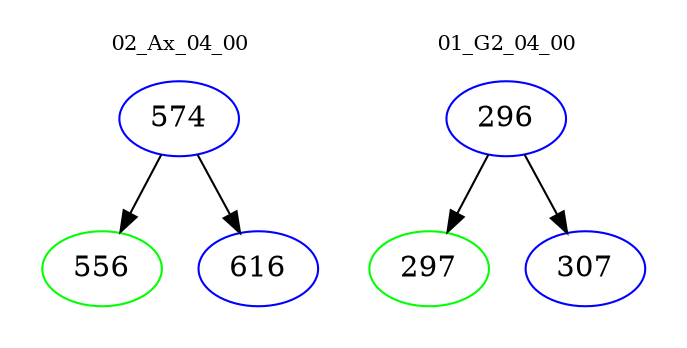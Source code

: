 digraph{
subgraph cluster_0 {
color = white
label = "02_Ax_04_00";
fontsize=10;
T0_574 [label="574", color="blue"]
T0_574 -> T0_556 [color="black"]
T0_556 [label="556", color="green"]
T0_574 -> T0_616 [color="black"]
T0_616 [label="616", color="blue"]
}
subgraph cluster_1 {
color = white
label = "01_G2_04_00";
fontsize=10;
T1_296 [label="296", color="blue"]
T1_296 -> T1_297 [color="black"]
T1_297 [label="297", color="green"]
T1_296 -> T1_307 [color="black"]
T1_307 [label="307", color="blue"]
}
}
